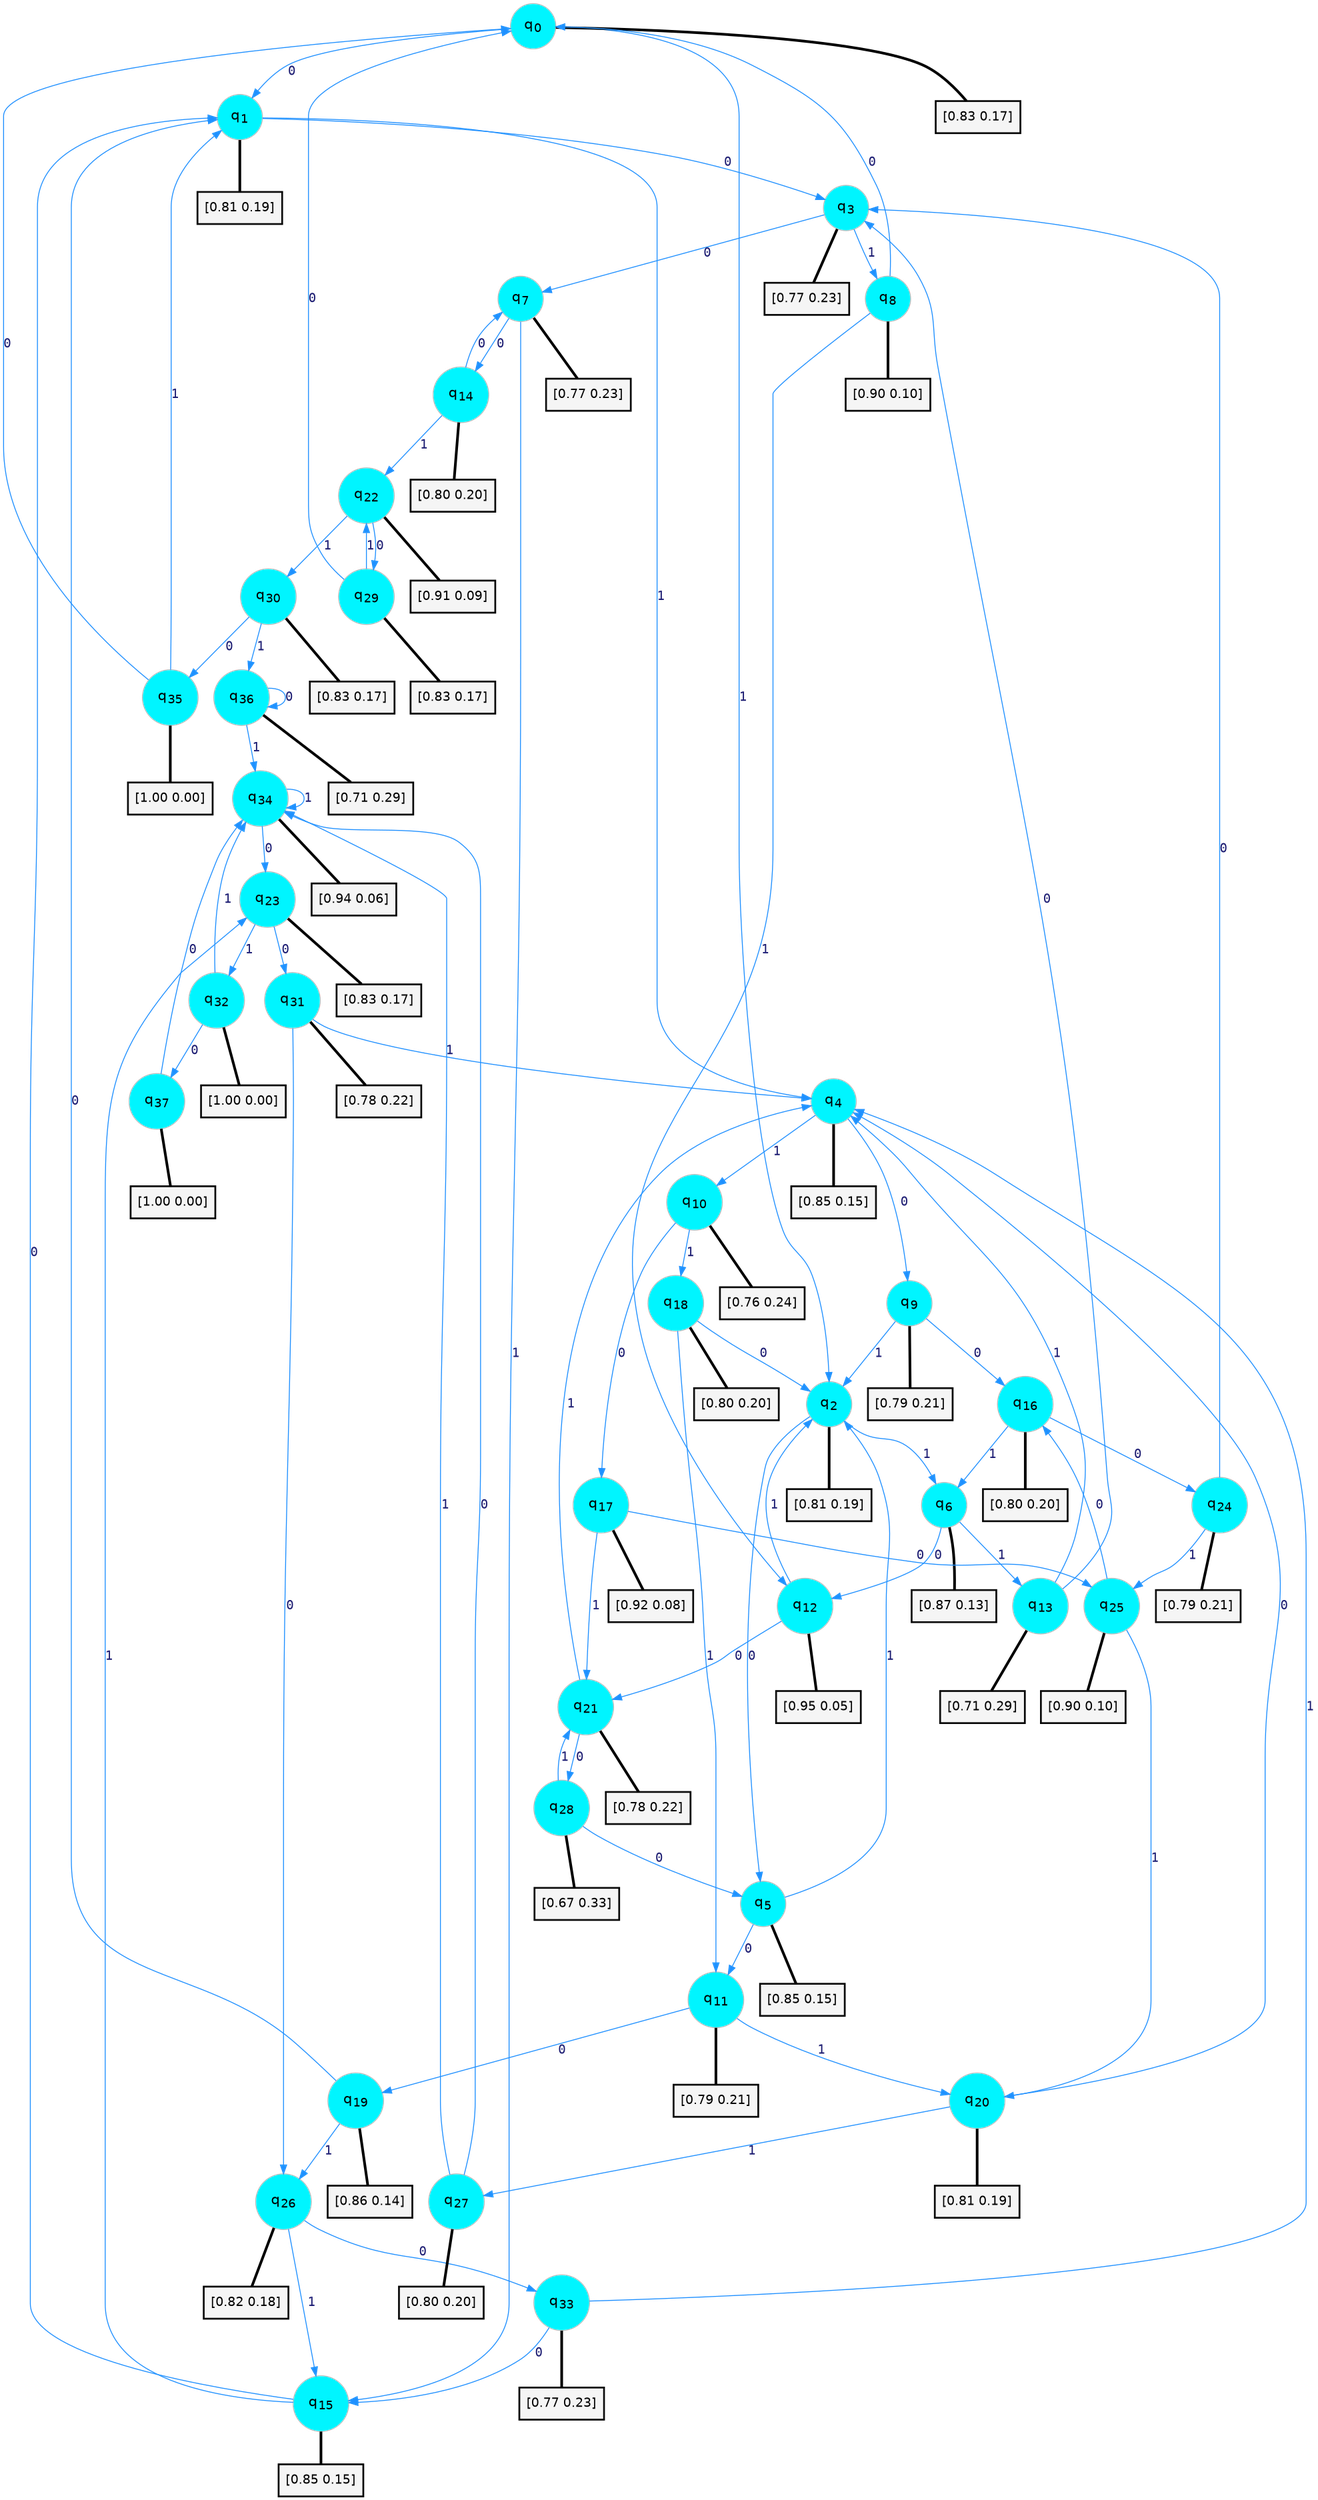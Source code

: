 digraph G {
graph [
bgcolor=transparent, dpi=300, rankdir=TD, size="40,25"];
node [
color=gray, fillcolor=turquoise1, fontcolor=black, fontname=Helvetica, fontsize=16, fontweight=bold, shape=circle, style=filled];
edge [
arrowsize=1, color=dodgerblue1, fontcolor=midnightblue, fontname=courier, fontweight=bold, penwidth=1, style=solid, weight=20];
0[label=<q<SUB>0</SUB>>];
1[label=<q<SUB>1</SUB>>];
2[label=<q<SUB>2</SUB>>];
3[label=<q<SUB>3</SUB>>];
4[label=<q<SUB>4</SUB>>];
5[label=<q<SUB>5</SUB>>];
6[label=<q<SUB>6</SUB>>];
7[label=<q<SUB>7</SUB>>];
8[label=<q<SUB>8</SUB>>];
9[label=<q<SUB>9</SUB>>];
10[label=<q<SUB>10</SUB>>];
11[label=<q<SUB>11</SUB>>];
12[label=<q<SUB>12</SUB>>];
13[label=<q<SUB>13</SUB>>];
14[label=<q<SUB>14</SUB>>];
15[label=<q<SUB>15</SUB>>];
16[label=<q<SUB>16</SUB>>];
17[label=<q<SUB>17</SUB>>];
18[label=<q<SUB>18</SUB>>];
19[label=<q<SUB>19</SUB>>];
20[label=<q<SUB>20</SUB>>];
21[label=<q<SUB>21</SUB>>];
22[label=<q<SUB>22</SUB>>];
23[label=<q<SUB>23</SUB>>];
24[label=<q<SUB>24</SUB>>];
25[label=<q<SUB>25</SUB>>];
26[label=<q<SUB>26</SUB>>];
27[label=<q<SUB>27</SUB>>];
28[label=<q<SUB>28</SUB>>];
29[label=<q<SUB>29</SUB>>];
30[label=<q<SUB>30</SUB>>];
31[label=<q<SUB>31</SUB>>];
32[label=<q<SUB>32</SUB>>];
33[label=<q<SUB>33</SUB>>];
34[label=<q<SUB>34</SUB>>];
35[label=<q<SUB>35</SUB>>];
36[label=<q<SUB>36</SUB>>];
37[label=<q<SUB>37</SUB>>];
38[label="[0.83 0.17]", shape=box,fontcolor=black, fontname=Helvetica, fontsize=14, penwidth=2, fillcolor=whitesmoke,color=black];
39[label="[0.81 0.19]", shape=box,fontcolor=black, fontname=Helvetica, fontsize=14, penwidth=2, fillcolor=whitesmoke,color=black];
40[label="[0.81 0.19]", shape=box,fontcolor=black, fontname=Helvetica, fontsize=14, penwidth=2, fillcolor=whitesmoke,color=black];
41[label="[0.77 0.23]", shape=box,fontcolor=black, fontname=Helvetica, fontsize=14, penwidth=2, fillcolor=whitesmoke,color=black];
42[label="[0.85 0.15]", shape=box,fontcolor=black, fontname=Helvetica, fontsize=14, penwidth=2, fillcolor=whitesmoke,color=black];
43[label="[0.85 0.15]", shape=box,fontcolor=black, fontname=Helvetica, fontsize=14, penwidth=2, fillcolor=whitesmoke,color=black];
44[label="[0.87 0.13]", shape=box,fontcolor=black, fontname=Helvetica, fontsize=14, penwidth=2, fillcolor=whitesmoke,color=black];
45[label="[0.77 0.23]", shape=box,fontcolor=black, fontname=Helvetica, fontsize=14, penwidth=2, fillcolor=whitesmoke,color=black];
46[label="[0.90 0.10]", shape=box,fontcolor=black, fontname=Helvetica, fontsize=14, penwidth=2, fillcolor=whitesmoke,color=black];
47[label="[0.79 0.21]", shape=box,fontcolor=black, fontname=Helvetica, fontsize=14, penwidth=2, fillcolor=whitesmoke,color=black];
48[label="[0.76 0.24]", shape=box,fontcolor=black, fontname=Helvetica, fontsize=14, penwidth=2, fillcolor=whitesmoke,color=black];
49[label="[0.79 0.21]", shape=box,fontcolor=black, fontname=Helvetica, fontsize=14, penwidth=2, fillcolor=whitesmoke,color=black];
50[label="[0.95 0.05]", shape=box,fontcolor=black, fontname=Helvetica, fontsize=14, penwidth=2, fillcolor=whitesmoke,color=black];
51[label="[0.71 0.29]", shape=box,fontcolor=black, fontname=Helvetica, fontsize=14, penwidth=2, fillcolor=whitesmoke,color=black];
52[label="[0.80 0.20]", shape=box,fontcolor=black, fontname=Helvetica, fontsize=14, penwidth=2, fillcolor=whitesmoke,color=black];
53[label="[0.85 0.15]", shape=box,fontcolor=black, fontname=Helvetica, fontsize=14, penwidth=2, fillcolor=whitesmoke,color=black];
54[label="[0.80 0.20]", shape=box,fontcolor=black, fontname=Helvetica, fontsize=14, penwidth=2, fillcolor=whitesmoke,color=black];
55[label="[0.92 0.08]", shape=box,fontcolor=black, fontname=Helvetica, fontsize=14, penwidth=2, fillcolor=whitesmoke,color=black];
56[label="[0.80 0.20]", shape=box,fontcolor=black, fontname=Helvetica, fontsize=14, penwidth=2, fillcolor=whitesmoke,color=black];
57[label="[0.86 0.14]", shape=box,fontcolor=black, fontname=Helvetica, fontsize=14, penwidth=2, fillcolor=whitesmoke,color=black];
58[label="[0.81 0.19]", shape=box,fontcolor=black, fontname=Helvetica, fontsize=14, penwidth=2, fillcolor=whitesmoke,color=black];
59[label="[0.78 0.22]", shape=box,fontcolor=black, fontname=Helvetica, fontsize=14, penwidth=2, fillcolor=whitesmoke,color=black];
60[label="[0.91 0.09]", shape=box,fontcolor=black, fontname=Helvetica, fontsize=14, penwidth=2, fillcolor=whitesmoke,color=black];
61[label="[0.83 0.17]", shape=box,fontcolor=black, fontname=Helvetica, fontsize=14, penwidth=2, fillcolor=whitesmoke,color=black];
62[label="[0.79 0.21]", shape=box,fontcolor=black, fontname=Helvetica, fontsize=14, penwidth=2, fillcolor=whitesmoke,color=black];
63[label="[0.90 0.10]", shape=box,fontcolor=black, fontname=Helvetica, fontsize=14, penwidth=2, fillcolor=whitesmoke,color=black];
64[label="[0.82 0.18]", shape=box,fontcolor=black, fontname=Helvetica, fontsize=14, penwidth=2, fillcolor=whitesmoke,color=black];
65[label="[0.80 0.20]", shape=box,fontcolor=black, fontname=Helvetica, fontsize=14, penwidth=2, fillcolor=whitesmoke,color=black];
66[label="[0.67 0.33]", shape=box,fontcolor=black, fontname=Helvetica, fontsize=14, penwidth=2, fillcolor=whitesmoke,color=black];
67[label="[0.83 0.17]", shape=box,fontcolor=black, fontname=Helvetica, fontsize=14, penwidth=2, fillcolor=whitesmoke,color=black];
68[label="[0.83 0.17]", shape=box,fontcolor=black, fontname=Helvetica, fontsize=14, penwidth=2, fillcolor=whitesmoke,color=black];
69[label="[0.78 0.22]", shape=box,fontcolor=black, fontname=Helvetica, fontsize=14, penwidth=2, fillcolor=whitesmoke,color=black];
70[label="[1.00 0.00]", shape=box,fontcolor=black, fontname=Helvetica, fontsize=14, penwidth=2, fillcolor=whitesmoke,color=black];
71[label="[0.77 0.23]", shape=box,fontcolor=black, fontname=Helvetica, fontsize=14, penwidth=2, fillcolor=whitesmoke,color=black];
72[label="[0.94 0.06]", shape=box,fontcolor=black, fontname=Helvetica, fontsize=14, penwidth=2, fillcolor=whitesmoke,color=black];
73[label="[1.00 0.00]", shape=box,fontcolor=black, fontname=Helvetica, fontsize=14, penwidth=2, fillcolor=whitesmoke,color=black];
74[label="[0.71 0.29]", shape=box,fontcolor=black, fontname=Helvetica, fontsize=14, penwidth=2, fillcolor=whitesmoke,color=black];
75[label="[1.00 0.00]", shape=box,fontcolor=black, fontname=Helvetica, fontsize=14, penwidth=2, fillcolor=whitesmoke,color=black];
0->1 [label=0];
0->2 [label=1];
0->38 [arrowhead=none, penwidth=3,color=black];
1->3 [label=0];
1->4 [label=1];
1->39 [arrowhead=none, penwidth=3,color=black];
2->5 [label=0];
2->6 [label=1];
2->40 [arrowhead=none, penwidth=3,color=black];
3->7 [label=0];
3->8 [label=1];
3->41 [arrowhead=none, penwidth=3,color=black];
4->9 [label=0];
4->10 [label=1];
4->42 [arrowhead=none, penwidth=3,color=black];
5->11 [label=0];
5->2 [label=1];
5->43 [arrowhead=none, penwidth=3,color=black];
6->12 [label=0];
6->13 [label=1];
6->44 [arrowhead=none, penwidth=3,color=black];
7->14 [label=0];
7->15 [label=1];
7->45 [arrowhead=none, penwidth=3,color=black];
8->0 [label=0];
8->12 [label=1];
8->46 [arrowhead=none, penwidth=3,color=black];
9->16 [label=0];
9->2 [label=1];
9->47 [arrowhead=none, penwidth=3,color=black];
10->17 [label=0];
10->18 [label=1];
10->48 [arrowhead=none, penwidth=3,color=black];
11->19 [label=0];
11->20 [label=1];
11->49 [arrowhead=none, penwidth=3,color=black];
12->21 [label=0];
12->2 [label=1];
12->50 [arrowhead=none, penwidth=3,color=black];
13->3 [label=0];
13->4 [label=1];
13->51 [arrowhead=none, penwidth=3,color=black];
14->7 [label=0];
14->22 [label=1];
14->52 [arrowhead=none, penwidth=3,color=black];
15->1 [label=0];
15->23 [label=1];
15->53 [arrowhead=none, penwidth=3,color=black];
16->24 [label=0];
16->6 [label=1];
16->54 [arrowhead=none, penwidth=3,color=black];
17->25 [label=0];
17->21 [label=1];
17->55 [arrowhead=none, penwidth=3,color=black];
18->2 [label=0];
18->11 [label=1];
18->56 [arrowhead=none, penwidth=3,color=black];
19->1 [label=0];
19->26 [label=1];
19->57 [arrowhead=none, penwidth=3,color=black];
20->4 [label=0];
20->27 [label=1];
20->58 [arrowhead=none, penwidth=3,color=black];
21->28 [label=0];
21->4 [label=1];
21->59 [arrowhead=none, penwidth=3,color=black];
22->29 [label=0];
22->30 [label=1];
22->60 [arrowhead=none, penwidth=3,color=black];
23->31 [label=0];
23->32 [label=1];
23->61 [arrowhead=none, penwidth=3,color=black];
24->3 [label=0];
24->25 [label=1];
24->62 [arrowhead=none, penwidth=3,color=black];
25->16 [label=0];
25->20 [label=1];
25->63 [arrowhead=none, penwidth=3,color=black];
26->33 [label=0];
26->15 [label=1];
26->64 [arrowhead=none, penwidth=3,color=black];
27->34 [label=0];
27->34 [label=1];
27->65 [arrowhead=none, penwidth=3,color=black];
28->5 [label=0];
28->21 [label=1];
28->66 [arrowhead=none, penwidth=3,color=black];
29->0 [label=0];
29->22 [label=1];
29->67 [arrowhead=none, penwidth=3,color=black];
30->35 [label=0];
30->36 [label=1];
30->68 [arrowhead=none, penwidth=3,color=black];
31->26 [label=0];
31->4 [label=1];
31->69 [arrowhead=none, penwidth=3,color=black];
32->37 [label=0];
32->34 [label=1];
32->70 [arrowhead=none, penwidth=3,color=black];
33->15 [label=0];
33->4 [label=1];
33->71 [arrowhead=none, penwidth=3,color=black];
34->23 [label=0];
34->34 [label=1];
34->72 [arrowhead=none, penwidth=3,color=black];
35->0 [label=0];
35->1 [label=1];
35->73 [arrowhead=none, penwidth=3,color=black];
36->36 [label=0];
36->34 [label=1];
36->74 [arrowhead=none, penwidth=3,color=black];
37->34 [label=0];
37->75 [arrowhead=none, penwidth=3,color=black];
}

